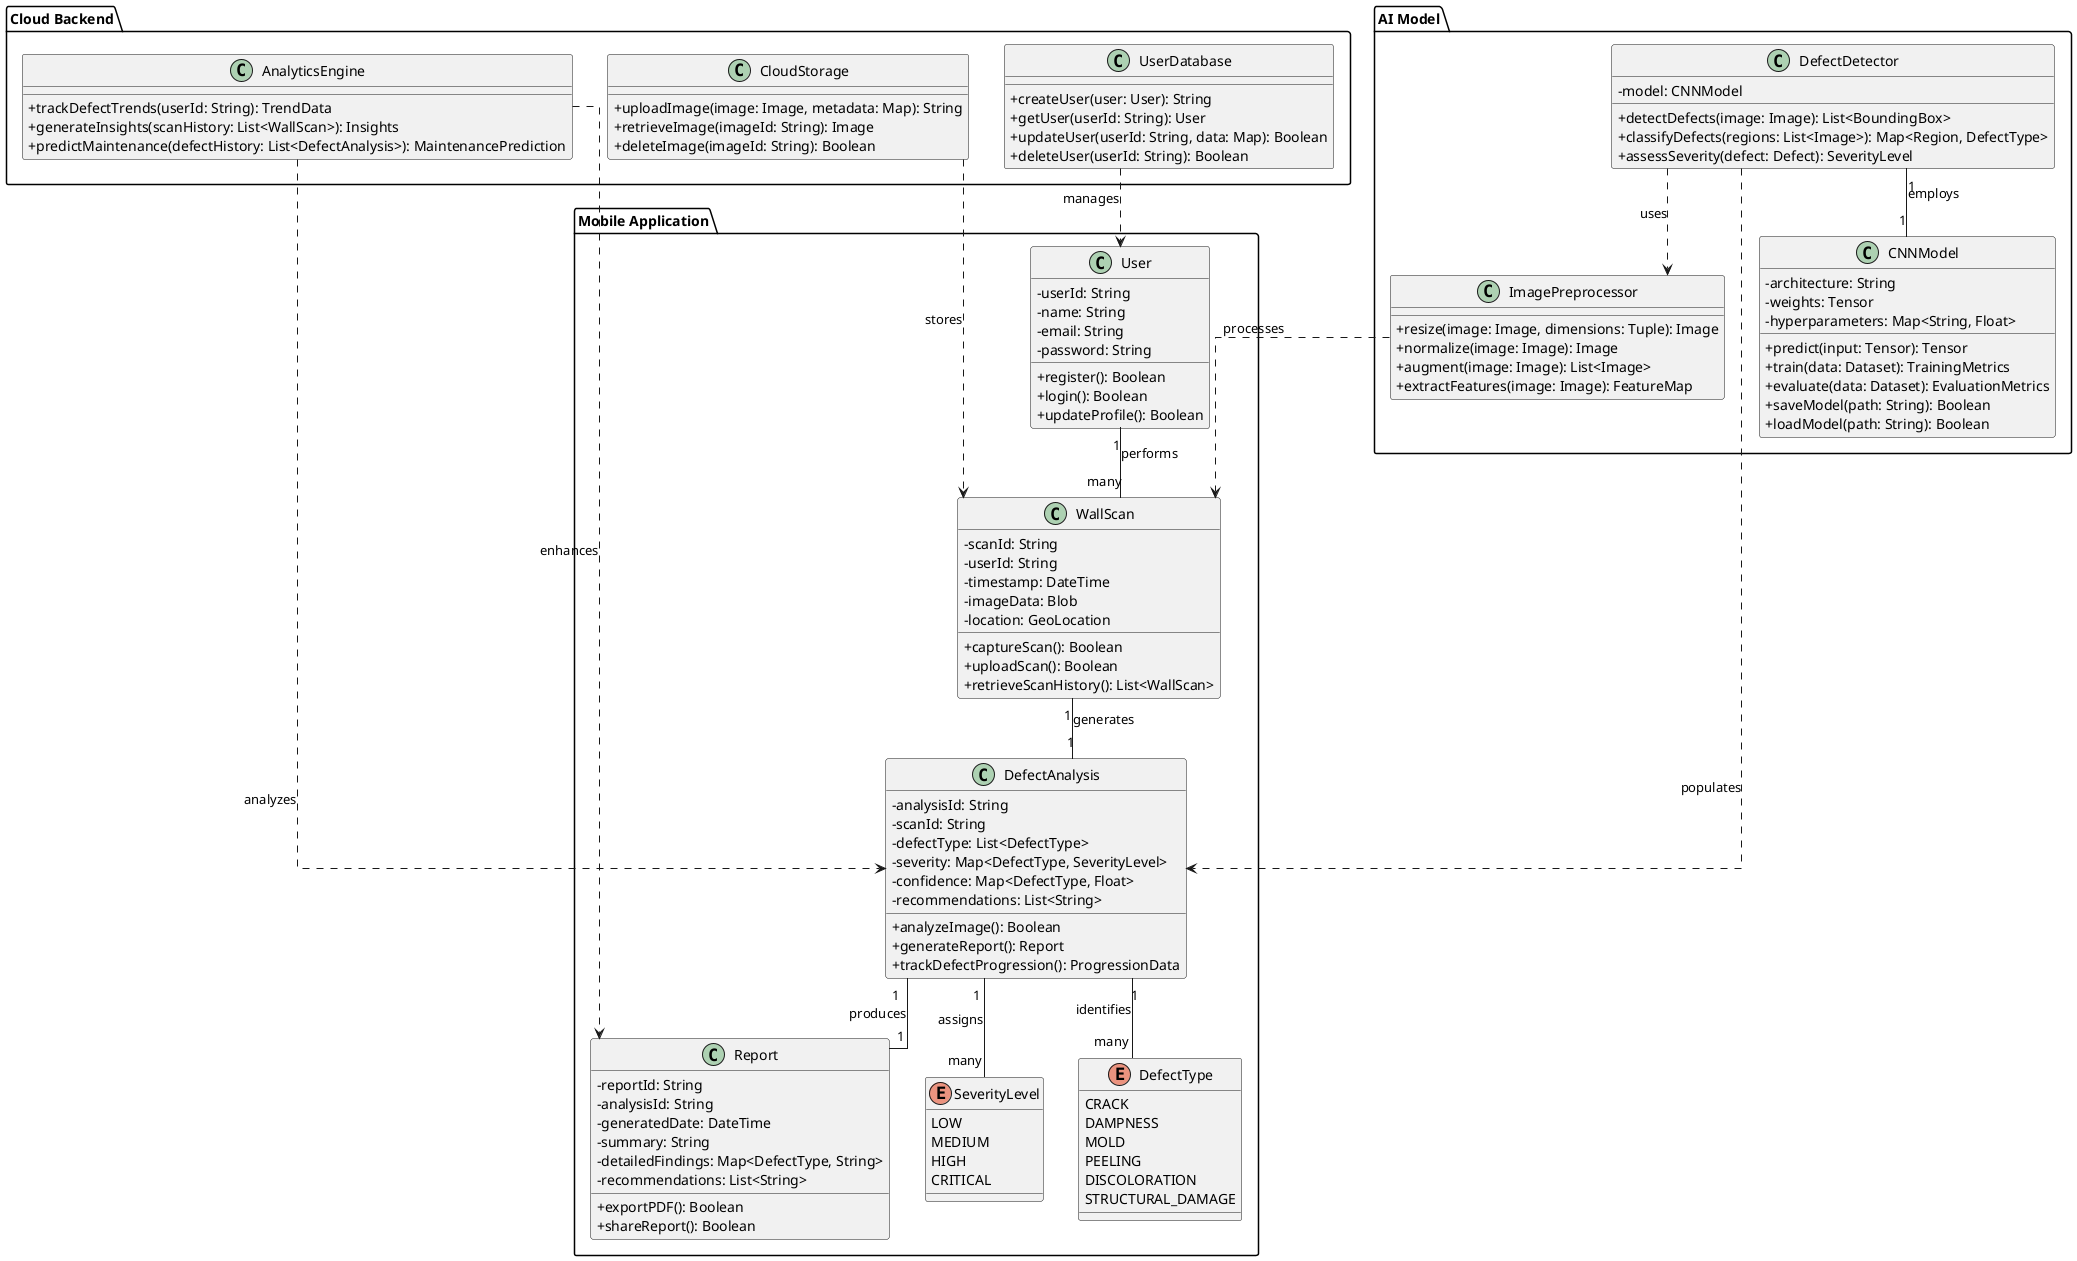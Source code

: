 @startuml DefecScan Class Diagram

skinparam classAttributeIconSize 0
skinparam monochrome false
skinparam shadowing false
skinparam linetype ortho

package "Mobile Application" {
  class User {
    -userId: String
    -name: String
    -email: String
    -password: String
    +register(): Boolean
    +login(): Boolean
    +updateProfile(): Boolean
  }

  class WallScan {
    -scanId: String
    -userId: String
    -timestamp: DateTime
    -imageData: Blob
    -location: GeoLocation
    +captureScan(): Boolean
    +uploadScan(): Boolean
    +retrieveScanHistory(): List<WallScan>
  }

  class DefectAnalysis {
    -analysisId: String
    -scanId: String
    -defectType: List<DefectType>
    -severity: Map<DefectType, SeverityLevel>
    -confidence: Map<DefectType, Float>
    -recommendations: List<String>
    +analyzeImage(): Boolean
    +generateReport(): Report
    +trackDefectProgression(): ProgressionData
  }

  enum DefectType {
    CRACK
    DAMPNESS
    MOLD
    PEELING
    DISCOLORATION
    STRUCTURAL_DAMAGE
  }

  enum SeverityLevel {
    LOW
    MEDIUM
    HIGH
    CRITICAL
  }

  class Report {
    -reportId: String
    -analysisId: String
    -generatedDate: DateTime
    -summary: String
    -detailedFindings: Map<DefectType, String>
    -recommendations: List<String>
    +exportPDF(): Boolean
    +shareReport(): Boolean
  }
}

package "AI Model" {
  class ImagePreprocessor {
    +resize(image: Image, dimensions: Tuple): Image
    +normalize(image: Image): Image
    +augment(image: Image): List<Image>
    +extractFeatures(image: Image): FeatureMap
  }

  class DefectDetector {
    -model: CNNModel
    +detectDefects(image: Image): List<BoundingBox>
    +classifyDefects(regions: List<Image>): Map<Region, DefectType>
    +assessSeverity(defect: Defect): SeverityLevel
  }

  class CNNModel {
    -architecture: String
    -weights: Tensor
    -hyperparameters: Map<String, Float>
    +predict(input: Tensor): Tensor
    +train(data: Dataset): TrainingMetrics
    +evaluate(data: Dataset): EvaluationMetrics
    +saveModel(path: String): Boolean
    +loadModel(path: String): Boolean
  }
}

package "Cloud Backend" {
  class CloudStorage {
    +uploadImage(image: Image, metadata: Map): String
    +retrieveImage(imageId: String): Image
    +deleteImage(imageId: String): Boolean
  }

  class UserDatabase {
    +createUser(user: User): String
    +getUser(userId: String): User
    +updateUser(userId: String, data: Map): Boolean
    +deleteUser(userId: String): Boolean
  }

  class AnalyticsEngine {
    +trackDefectTrends(userId: String): TrendData
    +generateInsights(scanHistory: List<WallScan>): Insights
    +predictMaintenance(defectHistory: List<DefectAnalysis>): MaintenancePrediction
  }
}

' Relationships
User "1" -- "many" WallScan : performs
WallScan "1" -- "1" DefectAnalysis : generates
DefectAnalysis "1" -- "1" Report : produces
DefectAnalysis "1" -- "many" DefectType : identifies
DefectAnalysis "1" -- "many" SeverityLevel : assigns

ImagePreprocessor ..> WallScan : processes
DefectDetector ..> ImagePreprocessor : uses
DefectDetector "1" -- "1" CNNModel : employs
DefectDetector ..> DefectAnalysis : populates

CloudStorage ..> WallScan : stores
UserDatabase ..> User : manages
AnalyticsEngine ..> DefectAnalysis : analyzes
AnalyticsEngine ..> Report : enhances

@enduml
